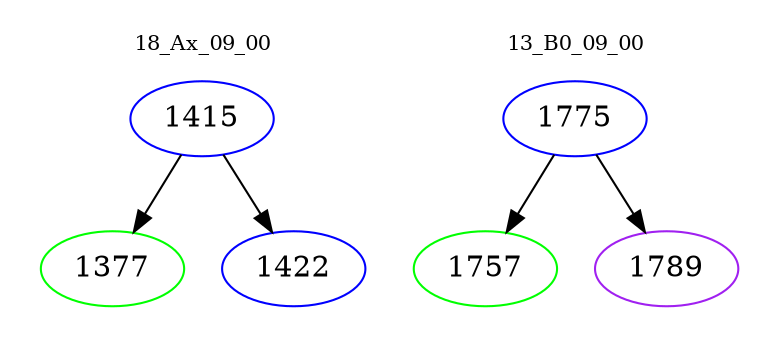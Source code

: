 digraph{
subgraph cluster_0 {
color = white
label = "18_Ax_09_00";
fontsize=10;
T0_1415 [label="1415", color="blue"]
T0_1415 -> T0_1377 [color="black"]
T0_1377 [label="1377", color="green"]
T0_1415 -> T0_1422 [color="black"]
T0_1422 [label="1422", color="blue"]
}
subgraph cluster_1 {
color = white
label = "13_B0_09_00";
fontsize=10;
T1_1775 [label="1775", color="blue"]
T1_1775 -> T1_1757 [color="black"]
T1_1757 [label="1757", color="green"]
T1_1775 -> T1_1789 [color="black"]
T1_1789 [label="1789", color="purple"]
}
}
